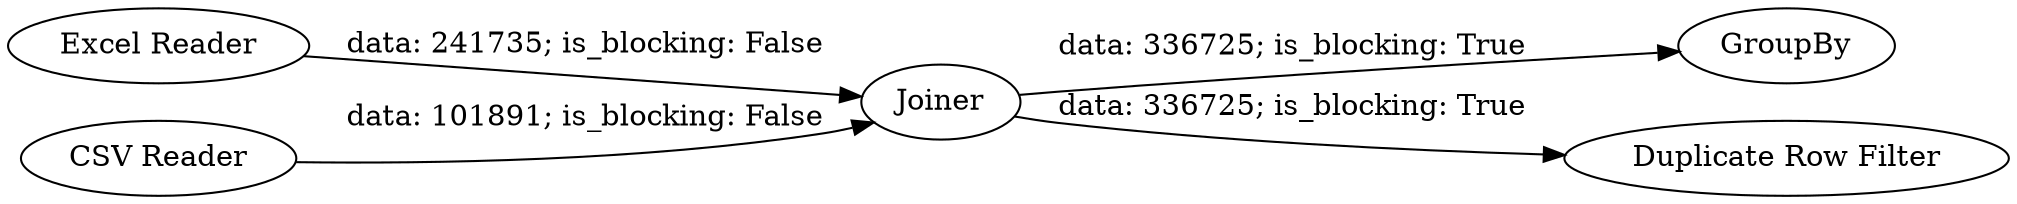 digraph {
	"-989288498231812645_2" [label=GroupBy]
	"-989288498231812645_4" [label="Excel Reader"]
	"-989288498231812645_5" [label=Joiner]
	"-989288498231812645_6" [label="Duplicate Row Filter"]
	"-989288498231812645_3" [label="CSV Reader"]
	"-989288498231812645_4" -> "-989288498231812645_5" [label="data: 241735; is_blocking: False"]
	"-989288498231812645_3" -> "-989288498231812645_5" [label="data: 101891; is_blocking: False"]
	"-989288498231812645_5" -> "-989288498231812645_6" [label="data: 336725; is_blocking: True"]
	"-989288498231812645_5" -> "-989288498231812645_2" [label="data: 336725; is_blocking: True"]
	rankdir=LR
}
